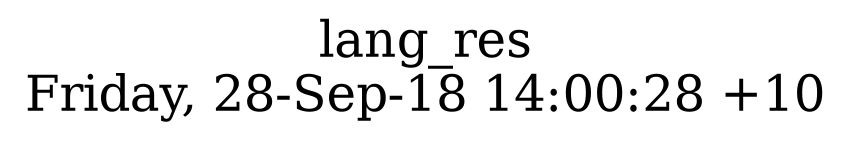 digraph G {
fontsize="24";
label="lang_res\nFriday, 28-Sep-18 14:00:28 +10";
nojustify=true;
ordering=out;
rankdir=LR;
size="30";
}
